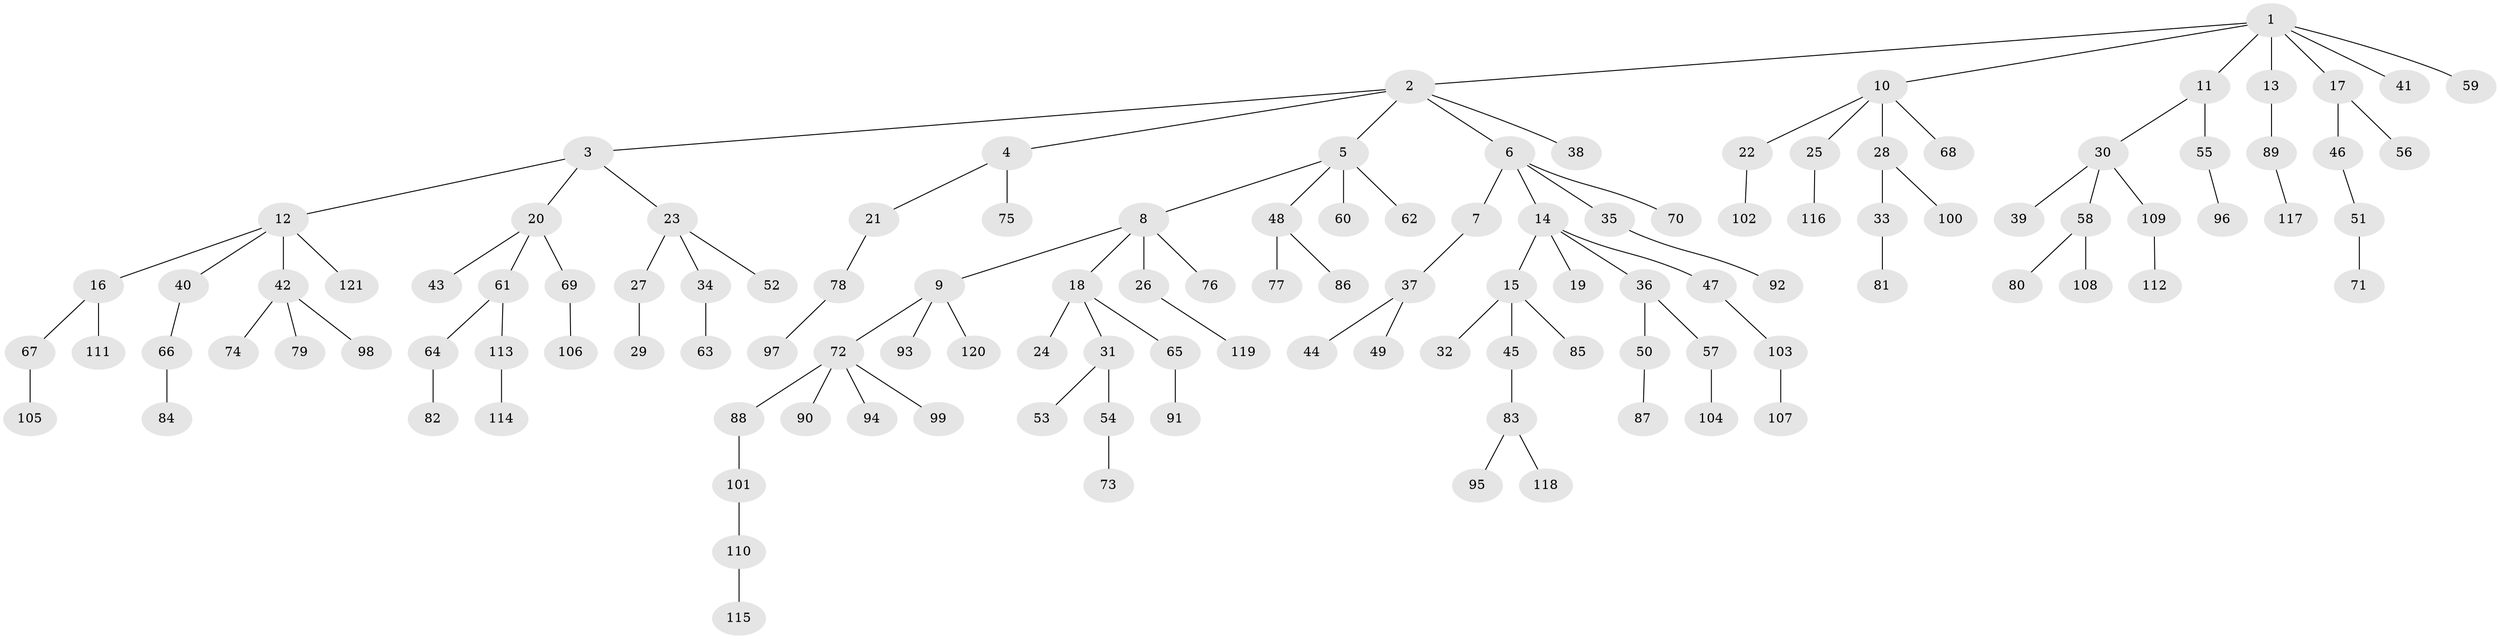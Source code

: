 // coarse degree distribution, {8: 0.011904761904761904, 7: 0.03571428571428571, 6: 0.023809523809523808, 4: 0.047619047619047616, 2: 0.20238095238095238, 5: 0.011904761904761904, 3: 0.08333333333333333, 1: 0.5833333333333334}
// Generated by graph-tools (version 1.1) at 2025/42/03/06/25 10:42:03]
// undirected, 121 vertices, 120 edges
graph export_dot {
graph [start="1"]
  node [color=gray90,style=filled];
  1;
  2;
  3;
  4;
  5;
  6;
  7;
  8;
  9;
  10;
  11;
  12;
  13;
  14;
  15;
  16;
  17;
  18;
  19;
  20;
  21;
  22;
  23;
  24;
  25;
  26;
  27;
  28;
  29;
  30;
  31;
  32;
  33;
  34;
  35;
  36;
  37;
  38;
  39;
  40;
  41;
  42;
  43;
  44;
  45;
  46;
  47;
  48;
  49;
  50;
  51;
  52;
  53;
  54;
  55;
  56;
  57;
  58;
  59;
  60;
  61;
  62;
  63;
  64;
  65;
  66;
  67;
  68;
  69;
  70;
  71;
  72;
  73;
  74;
  75;
  76;
  77;
  78;
  79;
  80;
  81;
  82;
  83;
  84;
  85;
  86;
  87;
  88;
  89;
  90;
  91;
  92;
  93;
  94;
  95;
  96;
  97;
  98;
  99;
  100;
  101;
  102;
  103;
  104;
  105;
  106;
  107;
  108;
  109;
  110;
  111;
  112;
  113;
  114;
  115;
  116;
  117;
  118;
  119;
  120;
  121;
  1 -- 2;
  1 -- 10;
  1 -- 11;
  1 -- 13;
  1 -- 17;
  1 -- 41;
  1 -- 59;
  2 -- 3;
  2 -- 4;
  2 -- 5;
  2 -- 6;
  2 -- 38;
  3 -- 12;
  3 -- 20;
  3 -- 23;
  4 -- 21;
  4 -- 75;
  5 -- 8;
  5 -- 48;
  5 -- 60;
  5 -- 62;
  6 -- 7;
  6 -- 14;
  6 -- 35;
  6 -- 70;
  7 -- 37;
  8 -- 9;
  8 -- 18;
  8 -- 26;
  8 -- 76;
  9 -- 72;
  9 -- 93;
  9 -- 120;
  10 -- 22;
  10 -- 25;
  10 -- 28;
  10 -- 68;
  11 -- 30;
  11 -- 55;
  12 -- 16;
  12 -- 40;
  12 -- 42;
  12 -- 121;
  13 -- 89;
  14 -- 15;
  14 -- 19;
  14 -- 36;
  14 -- 47;
  15 -- 32;
  15 -- 45;
  15 -- 85;
  16 -- 67;
  16 -- 111;
  17 -- 46;
  17 -- 56;
  18 -- 24;
  18 -- 31;
  18 -- 65;
  20 -- 43;
  20 -- 61;
  20 -- 69;
  21 -- 78;
  22 -- 102;
  23 -- 27;
  23 -- 34;
  23 -- 52;
  25 -- 116;
  26 -- 119;
  27 -- 29;
  28 -- 33;
  28 -- 100;
  30 -- 39;
  30 -- 58;
  30 -- 109;
  31 -- 53;
  31 -- 54;
  33 -- 81;
  34 -- 63;
  35 -- 92;
  36 -- 50;
  36 -- 57;
  37 -- 44;
  37 -- 49;
  40 -- 66;
  42 -- 74;
  42 -- 79;
  42 -- 98;
  45 -- 83;
  46 -- 51;
  47 -- 103;
  48 -- 77;
  48 -- 86;
  50 -- 87;
  51 -- 71;
  54 -- 73;
  55 -- 96;
  57 -- 104;
  58 -- 80;
  58 -- 108;
  61 -- 64;
  61 -- 113;
  64 -- 82;
  65 -- 91;
  66 -- 84;
  67 -- 105;
  69 -- 106;
  72 -- 88;
  72 -- 90;
  72 -- 94;
  72 -- 99;
  78 -- 97;
  83 -- 95;
  83 -- 118;
  88 -- 101;
  89 -- 117;
  101 -- 110;
  103 -- 107;
  109 -- 112;
  110 -- 115;
  113 -- 114;
}
